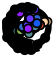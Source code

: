 <?xml version="1.0"?>
<!DOCTYPE ipe SYSTEM "ipe.dtd">
<ipe version="70218">
<ipestyle name="alpha-values">
<opacity name="255" value="1"/>
</ipestyle>
<ipestyle name="paper-size">
<layout paper="1000 1000" origin="0 0" frame="1000 1000"/>
</ipestyle>
<ipestyle name="marks">
<symbol name="mark/disk(sx)" transformations="translations">
<path fill="sym-stroke">
0.6 0 0 0.6 0 0 e
</path>
</symbol>
<symbol name="mark/fdisk(sfx)" transformations="translations">
<group>
<path fill="sym-fill">
0.5 0 0 0.5 0 0 e
</path>
<path fill="sym-stroke" fillrule="eofill">
0.6 0 0 0.6 0 0 e
0.4 0 0 0.4 0 0 e
</path>
</group>
</symbol>
</ipestyle>
<page>
<layer name="alpha"/>
<path layer="alpha" stroke="0" pen="2" opacity="255" stroke-opacity="opaque">
6.28434 0 0 6.28434 0 0 e
</path>
<path stroke="0" pen="2" opacity="255" stroke-opacity="opaque">
-8.46694 -3.8092 m
-8.92292 -4.01434 l
</path>
<path stroke="0" pen="2" opacity="255" stroke-opacity="opaque">
-8.46694 -3.8092 m
-8.92292 -4.01434 l
</path>
<path stroke="0" pen="2" opacity="255" stroke-opacity="opaque">
-8.46694 -3.8092 m
-8.92292 -4.01434 l
</path>
<path stroke="0" pen="2" opacity="255" stroke-opacity="opaque">
-3.20709 -5.75049 m
6.58434 0 0 6.58434 0 0 -3.02238 -5.84968 a
</path>
<path stroke="0" pen="2" opacity="255" stroke-opacity="opaque">
-2.88467 -5.58316 m
-3.02238 -5.84968 l
</path>
<path stroke="0" pen="2" opacity="255" stroke-opacity="opaque">
-3.06097 -5.48848 m
-3.20709 -5.75049 l
</path>
<path stroke="0" pen="2" opacity="255" stroke-opacity="opaque">
-8.46694 -3.8092 m
-8.92292 -4.01434 l
</path>
<path stroke="0" pen="2" opacity="255" stroke-opacity="opaque">
-3.54295 -5.90268 m
6.88434 0 0 6.88434 0 0 -3.25707 -6.06512 a
</path>
<path stroke="0" pen="2" opacity="255" stroke-opacity="opaque">
-3.23417 -5.38824 m
-3.54295 -5.90268 l
</path>
<path stroke="0" pen="2" opacity="255" stroke-opacity="opaque">
-3.11513 -5.80082 m
-3.25707 -6.06512 l
</path>
<path stroke="0" pen="2" opacity="255" stroke-opacity="opaque">
-8.46694 -3.8092 m
-8.92292 -4.01434 l
</path>
<path stroke="0" pen="2" opacity="255" stroke-opacity="opaque">
-8.46694 -3.8092 m
-8.92292 -4.01434 l
</path>
<path stroke="0" pen="2" opacity="255" stroke-opacity="opaque">
-8.46694 -3.8092 m
-8.92292 -4.01434 l
</path>
<path stroke="0" pen="2" opacity="255" stroke-opacity="opaque">
-0.131839 -6.58302 m
6.58434 0 0 6.58434 0 0 6.3242 1.83251 a
</path>
<path stroke="0" pen="2" opacity="255" stroke-opacity="opaque">
6.03605 1.74902 m
6.3242 1.83251 l
</path>
<path stroke="0" pen="2" opacity="255" stroke-opacity="opaque">
-0.125832 -6.28308 m
-0.131839 -6.58302 l
</path>
<path stroke="0" pen="2" opacity="255" stroke-opacity="opaque">
-8.46694 -3.8092 m
-8.92292 -4.01434 l
</path>
<path stroke="0" pen="2" opacity="255" stroke-opacity="opaque">
-8.46694 -3.8092 m
-8.92292 -4.01434 l
</path>
<path stroke="0" pen="2" opacity="255" stroke-opacity="opaque">
-8.46694 -3.8092 m
-8.92292 -4.01434 l
</path>
<path stroke="0" pen="2" opacity="255" stroke-opacity="opaque">
-1.24641 -6.46529 m
6.58434 0 0 6.58434 0 0 -1.04002 -6.50169 a
</path>
<path stroke="0" pen="2" opacity="255" stroke-opacity="opaque">
-0.99263 -6.20545 m
-1.04002 -6.50169 l
</path>
<path stroke="0" pen="2" opacity="255" stroke-opacity="opaque">
-1.18962 -6.17072 m
-1.24641 -6.46529 l
</path>
<path stroke="0" pen="2" opacity="255" stroke-opacity="opaque">
-8.46694 -3.8092 m
-8.92292 -4.01434 l
</path>
<path stroke="0" pen="2" opacity="255" stroke-opacity="opaque">
-1.19545 -6.77975 m
6.88434 0 0 6.88434 0 0 5.46216 -4.19034 a
</path>
<path stroke="0" pen="2" opacity="255" stroke-opacity="opaque">
5.22414 -4.00774 m
5.46216 -4.19034 l
</path>
<path stroke="0" pen="2" opacity="255" stroke-opacity="opaque">
-1.14336 -6.48431 m
-1.19545 -6.77975 l
</path>
<path stroke="0" pen="2" opacity="255" stroke-opacity="opaque">
-8.46694 -3.8092 m
-8.92292 -4.01434 l
</path>
<path stroke="0" pen="2" opacity="255" stroke-opacity="opaque">
-8.46694 -3.8092 m
-8.92292 -4.01434 l
</path>
<path stroke="0" pen="2" opacity="255" stroke-opacity="opaque">
-8.46694 -3.8092 m
-8.92292 -4.01434 l
</path>
<path stroke="0" pen="2" opacity="255" stroke-opacity="opaque">
-1.65519 -6.37291 m
6.58434 0 0 6.58434 0 0 -1.45148 -6.42236 a
</path>
<path stroke="0" pen="2" opacity="255" stroke-opacity="opaque">
-1.57977 -6.08254 m
-1.65519 -6.37291 l
</path>
<path stroke="0" pen="2" opacity="255" stroke-opacity="opaque">
-1.38535 -6.12974 m
-1.45148 -6.42236 l
</path>
<path stroke="0" pen="2" opacity="255" stroke-opacity="opaque">
-8.46694 -3.8092 m
-8.92292 -4.01434 l
</path>
<path stroke="0" pen="2" opacity="255" stroke-opacity="opaque">
-8.46694 -3.8092 m
-8.92292 -4.01434 l
</path>
<path stroke="0" pen="2" opacity="255" stroke-opacity="opaque">
-8.46694 -3.8092 m
-8.92292 -4.01434 l
</path>
<path stroke="0" pen="2" opacity="255" stroke-opacity="opaque">
-8.46694 -3.8092 m
-8.92292 -4.01434 l
</path>
<path stroke="0" pen="2" opacity="255" stroke-opacity="opaque">
-8.46694 -3.8092 m
-8.92292 -4.01434 l
</path>
<path stroke="0" pen="2" opacity="255" stroke-opacity="opaque">
-8.46694 -3.8092 m
-8.92292 -4.01434 l
</path>
<path stroke="0" pen="2" opacity="255" stroke-opacity="opaque">
-8.46694 -3.8092 m
-8.92292 -4.01434 l
</path>
<path stroke="0" pen="2" opacity="255" stroke-opacity="opaque">
-2.4511 -6.11111 m
6.58434 0 0 6.58434 0 0 -2.25537 -6.18602 a
</path>
<path stroke="0" pen="2" opacity="255" stroke-opacity="opaque">
-2.15261 -5.90417 m
-2.25537 -6.18602 l
</path>
<path stroke="0" pen="2" opacity="255" stroke-opacity="opaque">
-2.33942 -5.83267 m
-2.4511 -6.11111 l
</path>
<path stroke="0" pen="2" opacity="255" stroke-opacity="opaque">
-8.46694 -3.8092 m
-8.92292 -4.01434 l
</path>
<path stroke="0" pen="2" opacity="255" stroke-opacity="opaque">
-2.46077 -6.42953 m
6.88434 0 0 6.88434 0 0 -2.15106 -6.53966 a
</path>
<path stroke="0" pen="2" opacity="255" stroke-opacity="opaque">
-1.96359 -5.9697 m
-2.15106 -6.53966 l
</path>
<path stroke="0" pen="2" opacity="255" stroke-opacity="opaque">
-2.35353 -6.14935 m
-2.46077 -6.42953 l
</path>
<path stroke="0" pen="2" opacity="255" stroke-opacity="opaque">
-8.46694 -3.8092 m
-8.92292 -4.01434 l
</path>
<path stroke="0" pen="2" opacity="255" stroke-opacity="opaque">
-2.40709 -6.7691 m
7.18434 0 0 7.18434 0 0 -2.02638 -6.89264 a
</path>
<path stroke="0" pen="2" opacity="255" stroke-opacity="opaque">
-1.77253 -6.02919 m
-2.02638 -6.89264 l
</path>
<path stroke="0" pen="2" opacity="255" stroke-opacity="opaque">
-2.30657 -6.48644 m
-2.40709 -6.7691 l
</path>
<path stroke="0" pen="2" opacity="255" stroke-opacity="opaque">
-8.46694 -3.8092 m
-8.92292 -4.01434 l
</path>
<path stroke="0" pen="2" opacity="255" stroke-opacity="opaque">
-3.00573 -6.85427 m
7.48434 0 0 7.48434 0 0 -2.3102 -7.11887 a
</path>
<path stroke="0" pen="2" opacity="255" stroke-opacity="opaque">
-2.52381 -5.75529 m
-3.00573 -6.85427 l
</path>
<path stroke="0" pen="2" opacity="255" stroke-opacity="opaque">
-2.2176 -6.83352 m
-2.3102 -7.11887 l
</path>
<path stroke="0" pen="2" opacity="255" stroke-opacity="opaque">
-8.46694 -3.8092 m
-8.92292 -4.01434 l
</path>
<path stroke="0" pen="2" opacity="255" stroke-opacity="opaque">
-3.35142 -7.02595 m
7.78434 0 0 7.78434 0 0 -2.76793 -7.27561 a
</path>
<path stroke="0" pen="2" opacity="255" stroke-opacity="opaque">
-2.70562 -5.67209 m
-3.35142 -7.02595 l
</path>
<path stroke="0" pen="2" opacity="255" stroke-opacity="opaque">
-2.66126 -6.99522 m
-2.76793 -7.27561 l
</path>
<path stroke="0" pen="2" opacity="255" stroke-opacity="opaque">
-8.46694 -3.8092 m
-8.92292 -4.01434 l
</path>
<path stroke="0" pen="2" opacity="255" stroke-opacity="opaque">
-3.18023 -7.43254 m
8.08434 0 0 8.08434 0 0 -1.90745 -7.8561 a
</path>
<path stroke="0" pen="2" opacity="255" stroke-opacity="opaque">
-1.55353 -6.39845 m
-1.90745 -7.8561 l
</path>
<path stroke="0" pen="2" opacity="255" stroke-opacity="opaque">
-3.06222 -7.15673 m
-3.18023 -7.43254 l
</path>
<path stroke="0" pen="2" opacity="255" stroke-opacity="opaque">
-8.46694 -3.8092 m
-8.92292 -4.01434 l
</path>
<path stroke="0" pen="2" opacity="255" stroke-opacity="opaque">
-2.64737 -7.95542 m
8.38434 0 0 8.38434 0 0 3.03922 -7.81411 a
</path>
<path stroke="0" pen="2" opacity="255" stroke-opacity="opaque">
2.49549 -6.41613 m
3.03922 -7.81411 l
</path>
<path stroke="0" pen="2" opacity="255" stroke-opacity="opaque">
-2.55264 -7.67076 m
-2.64737 -7.95542 l
</path>
<path stroke="0" pen="2" opacity="255" stroke-opacity="opaque">
-8.46694 -3.8092 m
-8.92292 -4.01434 l
</path>
<path stroke="0" pen="2" opacity="255" stroke-opacity="opaque">
-4.29021 -7.55062 m
8.68434 0 0 8.68434 0 0 0.215731 -8.68166 a
</path>
<path stroke="0" pen="2" opacity="255" stroke-opacity="opaque">
-3.40098 -5.98561 m
-4.29021 -7.55062 l
</path>
<path stroke="0" pen="2" opacity="255" stroke-opacity="opaque">
0.208278 -8.38176 m
0.215731 -8.68166 l
</path>
<path stroke="0" pen="2" opacity="255" stroke-opacity="opaque">
-8.46694 -3.8092 m
-8.92292 -4.01434 l
</path>
<path stroke="0" pen="2" opacity="255" stroke-opacity="opaque">
-8.46694 -3.8092 m
-8.92292 -4.01434 l
</path>
<path stroke="0" pen="2" opacity="255" stroke-opacity="opaque">
-8.46694 -3.8092 m
-8.92292 -4.01434 l
</path>
<path stroke="0" pen="2" opacity="255" stroke-opacity="opaque">
-8.46694 -3.8092 m
-8.92292 -4.01434 l
</path>
<path stroke="0" pen="2" opacity="255" stroke-opacity="opaque">
-8.46694 -3.8092 m
-8.92292 -4.01434 l
</path>
<path stroke="0" pen="2" opacity="255" stroke-opacity="opaque">
-8.46694 -3.8092 m
-8.92292 -4.01434 l
</path>
<path stroke="0" pen="2" opacity="255" stroke-opacity="opaque">
-4.85404 -4.44881 m
6.58434 0 0 6.58434 0 0 -4.70754 -4.60355 a
</path>
<path stroke="0" pen="2" opacity="255" stroke-opacity="opaque">
-4.49305 -4.3938 m
-4.70754 -4.60355 l
</path>
<path stroke="0" pen="2" opacity="255" stroke-opacity="opaque">
-4.63288 -4.24611 m
-4.85404 -4.44881 l
</path>
<path stroke="0" pen="2" opacity="255" stroke-opacity="opaque">
-8.46694 -3.8092 m
-8.92292 -4.01434 l
</path>
<path stroke="0" pen="2" opacity="255" stroke-opacity="opaque">
-4.99927 -4.73302 m
6.88434 0 0 6.88434 0 0 -4.76433 -4.96944 a
</path>
<path stroke="0" pen="2" opacity="255" stroke-opacity="opaque">
-4.3491 -4.53633 m
-4.76433 -4.96944 l
</path>
<path stroke="0" pen="2" opacity="255" stroke-opacity="opaque">
-4.78141 -4.52677 m
-4.99927 -4.73302 l
</path>
<path stroke="0" pen="2" opacity="255" stroke-opacity="opaque">
-8.46694 -3.8092 m
-8.92292 -4.01434 l
</path>
<path stroke="0" pen="2" opacity="255" stroke-opacity="opaque">
-5.45141 -4.67941 m
7.18434 0 0 7.18434 0 0 -5.09603 -5.06412 a
</path>
<path stroke="0" pen="2" opacity="255" stroke-opacity="opaque">
-4.7685 -4.09321 m
-5.45141 -4.67941 l
</path>
<path stroke="0" pen="2" opacity="255" stroke-opacity="opaque">
-4.88323 -4.85265 m
-5.09603 -5.06412 l
</path>
<path stroke="0" pen="2" opacity="255" stroke-opacity="opaque">
-8.46694 -3.8092 m
-8.92292 -4.01434 l
</path>
<path stroke="0" pen="2" opacity="255" stroke-opacity="opaque">
-8.46694 -3.8092 m
-8.92292 -4.01434 l
</path>
<path stroke="0" pen="2" opacity="255" stroke-opacity="opaque">
-8.46694 -3.8092 m
-8.92292 -4.01434 l
</path>
<path stroke="0" pen="2" opacity="255" stroke-opacity="opaque">
-4.40171 -4.89679 m
6.58434 0 0 6.58434 0 0 -4.24253 -5.03533 a
</path>
<path stroke="0" pen="2" opacity="255" stroke-opacity="opaque">
-4.04923 -4.8059 m
-4.24253 -5.03533 l
</path>
<path stroke="0" pen="2" opacity="255" stroke-opacity="opaque">
-4.20115 -4.67368 m
-4.40171 -4.89679 l
</path>
<path stroke="0" pen="2" opacity="255" stroke-opacity="opaque">
-8.46694 -3.8092 m
-8.92292 -4.01434 l
</path>
<path stroke="0" pen="2" opacity="255" stroke-opacity="opaque">
-8.46694 -3.8092 m
-8.92292 -4.01434 l
</path>
<path stroke="0" pen="2" opacity="255" stroke-opacity="opaque">
-8.46694 -3.8092 m
-8.92292 -4.01434 l
</path>
<path stroke="0" pen="2" opacity="255" stroke-opacity="opaque">
-3.74118 -5.41822 m
6.58434 0 0 6.58434 0 0 -3.56656 -5.53473 a
</path>
<path stroke="0" pen="2" opacity="255" stroke-opacity="opaque">
-3.57072 -5.17136 m
-3.74118 -5.41822 l
</path>
<path stroke="0" pen="2" opacity="255" stroke-opacity="opaque">
-3.40406 -5.28255 m
-3.56656 -5.53473 l
</path>
<path stroke="0" pen="2" opacity="255" stroke-opacity="opaque">
-8.46694 -3.8092 m
-8.92292 -4.01434 l
</path>
<path stroke="0" pen="2" opacity="255" stroke-opacity="opaque">
-8.46694 -3.8092 m
-8.92292 -4.01434 l
</path>
<path stroke="0" pen="2" opacity="255" stroke-opacity="opaque">
-8.46694 -3.8092 m
-8.92292 -4.01434 l
</path>
<path stroke="0" pen="2" opacity="255" stroke-opacity="opaque">
-4.07927 -5.16847 m
6.58434 0 0 6.58434 0 0 -3.91207 -5.29616 a
</path>
<path stroke="0" pen="2" opacity="255" stroke-opacity="opaque">
-3.89341 -4.93298 m
-4.07927 -5.16847 l
</path>
<path stroke="0" pen="2" opacity="255" stroke-opacity="opaque">
-3.73383 -5.05485 m
-3.91207 -5.29616 l
</path>
<path stroke="0" pen="2" opacity="255" stroke-opacity="opaque">
-8.46694 -3.8092 m
-8.92292 -4.01434 l
</path>
<path stroke="0" pen="2" opacity="255" stroke-opacity="opaque">
-4.17826 -5.47141 m
6.88434 0 0 6.88434 0 0 -3.82083 -5.72673 a
</path>
<path stroke="0" pen="2" opacity="255" stroke-opacity="opaque">
-3.65433 -5.47717 m
-3.82083 -5.72673 l
</path>
<path stroke="0" pen="2" opacity="255" stroke-opacity="opaque">
-3.99618 -5.23298 m
-4.17826 -5.47141 l
</path>
<path stroke="0" pen="2" opacity="255" stroke-opacity="opaque">
-8.46694 -3.8092 m
-8.92292 -4.01434 l
</path>
<path stroke="0" pen="2" opacity="255" stroke-opacity="opaque">
-4.71658 -5.41929 m
7.18434 0 0 7.18434 0 0 -4.17596 -5.84604 a
</path>
<path stroke="0" pen="2" opacity="255" stroke-opacity="opaque">
-4.32267 -4.9667 m
-4.71658 -5.41929 l
</path>
<path stroke="0" pen="2" opacity="255" stroke-opacity="opaque">
-4.00158 -5.60192 m
-4.17596 -5.84604 l
</path>
<path stroke="0" pen="2" opacity="255" stroke-opacity="opaque">
-8.46694 -3.8092 m
-8.92292 -4.01434 l
</path>
<path stroke="0" pen="2" opacity="255" stroke-opacity="opaque">
-5.49759 -5.07857 m
7.48434 0 0 7.48434 0 0 -4.63726 -5.87462 a
</path>
<path stroke="0" pen="2" opacity="255" stroke-opacity="opaque">
-5.27723 -4.875 m
-5.49759 -5.07857 l
</path>
<path stroke="0" pen="2" opacity="255" stroke-opacity="opaque">
-4.45139 -5.63914 m
-4.63726 -5.87462 l
</path>
<path stroke="0" pen="2" opacity="255" stroke-opacity="opaque">
-8.46694 -3.8092 m
-8.92292 -4.01434 l
</path>
<path stroke="0" pen="2" opacity="255" stroke-opacity="opaque">
-6.06941 -4.87425 m
7.78434 0 0 7.78434 0 0 -5.28678 -5.71366 a
</path>
<path stroke="0" pen="2" opacity="255" stroke-opacity="opaque">
-4.89987 -3.93501 m
-6.06941 -4.87425 l
</path>
<path stroke="0" pen="2" opacity="255" stroke-opacity="opaque">
-5.08303 -5.49346 m
-5.28678 -5.71366 l
</path>
<path stroke="0" pen="2" opacity="255" stroke-opacity="opaque">
-8.46694 -3.8092 m
-8.92292 -4.01434 l
</path>
<path stroke="0" pen="2" opacity="255" stroke-opacity="opaque">
-6.57128 -6.12672 m
8.98434 0 0 8.98434 0 0 -2.18731 -8.71402 a
</path>
<path stroke="0" pen="2" opacity="255" stroke-opacity="opaque">
-2.11427 -8.42304 m
-2.18731 -8.71402 l
</path>
<path stroke="0" pen="2" opacity="255" stroke-opacity="opaque">
-5.69359 -5.3084 m
-6.57128 -6.12672 l
</path>
<path stroke="0" pen="2" opacity="255" stroke-opacity="opaque">
-8.46694 -3.8092 m
-8.92292 -4.01434 l
</path>
<path stroke="0" pen="2" opacity="255" stroke-opacity="opaque">
-8.46694 -3.8092 m
-8.92292 -4.01434 l
</path>
<path stroke="0" pen="2" opacity="255" stroke-opacity="opaque">
-8.46694 -3.8092 m
-8.92292 -4.01434 l
</path>
<path stroke="0" pen="2" opacity="255" stroke-opacity="opaque">
-6.25322 -2.06176 m
6.58434 0 0 6.58434 0 0 -6.16447 -2.31362 a
</path>
<path stroke="0" pen="2" opacity="255" stroke-opacity="opaque">
-5.9683 -1.96782 m
-6.25322 -2.06176 l
</path>
<path stroke="0" pen="2" opacity="255" stroke-opacity="opaque">
-5.8836 -2.2082 m
-6.16447 -2.31362 l
</path>
<path stroke="0" pen="2" opacity="255" stroke-opacity="opaque">
-8.46694 -3.8092 m
-8.92292 -4.01434 l
</path>
<path stroke="0" pen="2" opacity="255" stroke-opacity="opaque">
-8.46694 -3.8092 m
-8.92292 -4.01434 l
</path>
<path stroke="0" pen="2" opacity="255" stroke-opacity="opaque">
-6.62228 -1.88136 m
6.88434 0 0 6.88434 0 0 -6.49307 -2.28784 a
</path>
<path stroke="0" pen="2" opacity="255" stroke-opacity="opaque">
-6.21012 -2.18814 m
-6.49307 -2.28784 l
</path>
<path stroke="0" pen="2" opacity="255" stroke-opacity="opaque">
-6.04512 -1.71739 m
-6.62228 -1.88136 l
</path>
<path stroke="0" pen="2" opacity="255" stroke-opacity="opaque">
-8.46694 -3.8092 m
-8.92292 -4.01434 l
</path>
<path stroke="0" pen="2" opacity="255" stroke-opacity="opaque">
-8.46694 -3.8092 m
-8.92292 -4.01434 l
</path>
<path stroke="0" pen="2" opacity="255" stroke-opacity="opaque">
-6.84673 -2.17649 m
7.18434 0 0 7.18434 0 0 -6.6217 -2.7871 a
</path>
<path stroke="0" pen="2" opacity="255" stroke-opacity="opaque">
-6.56083 -2.0856 m
-6.84673 -2.17649 l
</path>
<path stroke="0" pen="2" opacity="255" stroke-opacity="opaque">
-5.79218 -2.43795 m
-6.6217 -2.7871 l
</path>
<path stroke="0" pen="2" opacity="255" stroke-opacity="opaque">
-8.46694 -3.8092 m
-8.92292 -4.01434 l
</path>
<path stroke="0" pen="2" opacity="255" stroke-opacity="opaque">
-8.46694 -3.8092 m
-8.92292 -4.01434 l
</path>
<path stroke="0" pen="2" opacity="255" stroke-opacity="opaque">
-8.46694 -3.8092 m
-8.92292 -4.01434 l
</path>
<path stroke="0" pen="2" opacity="255" stroke-opacity="opaque">
-6.46451 -1.25046 m
6.58434 0 0 6.58434 0 0 -6.4043 -1.52923 a
</path>
<path stroke="0" pen="2" opacity="255" stroke-opacity="opaque">
-6.1125 -1.45955 m
-6.4043 -1.52923 l
</path>
<path stroke="0" pen="2" opacity="255" stroke-opacity="opaque">
-6.16997 -1.19348 m
-6.46451 -1.25046 l
</path>
<path stroke="0" pen="2" opacity="255" stroke-opacity="opaque">
-8.46694 -3.8092 m
-8.92292 -4.01434 l
</path>
<path stroke="0" pen="2" opacity="255" stroke-opacity="opaque">
-7.31563 -1.58019 m
7.48434 0 0 7.48434 0 0 -7.02262 -2.58808 a
</path>
<path stroke="0" pen="2" opacity="255" stroke-opacity="opaque">
-6.74113 -2.48434 m
-7.02262 -2.58808 l
</path>
<path stroke="0" pen="2" opacity="255" stroke-opacity="opaque">
-6.43591 -1.39017 m
-7.31563 -1.58019 l
</path>
<path stroke="0" pen="2" opacity="255" stroke-opacity="opaque">
-8.46694 -3.8092 m
-8.92292 -4.01434 l
</path>
<path stroke="0" pen="2" opacity="255" stroke-opacity="opaque">
-8.46694 -3.8092 m
-8.92292 -4.01434 l
</path>
<path stroke="0" pen="2" opacity="255" stroke-opacity="opaque">
-7.47489 -2.17302 m
7.78434 0 0 7.78434 0 0 -7.0565 -3.28661 a
</path>
<path stroke="0" pen="2" opacity="255" stroke-opacity="opaque">
-7.18681 -2.08928 m
-7.47489 -2.17302 l
</path>
<path stroke="0" pen="2" opacity="255" stroke-opacity="opaque">
-5.69675 -2.6533 m
-7.0565 -3.28661 l
</path>
<path stroke="0" pen="2" opacity="255" stroke-opacity="opaque">
-8.46694 -3.8092 m
-8.92292 -4.01434 l
</path>
<path stroke="0" pen="2" opacity="255" stroke-opacity="opaque">
-8.46694 -3.8092 m
-8.92292 -4.01434 l
</path>
<path stroke="0" pen="2" opacity="255" stroke-opacity="opaque">
-8.46694 -3.8092 m
-8.92292 -4.01434 l
</path>
<path stroke="0" pen="2" opacity="255" stroke-opacity="opaque">
-8.46694 -3.8092 m
-8.92292 -4.01434 l
</path>
<path stroke="0" pen="2" opacity="255" stroke-opacity="opaque">
-8.46694 -3.8092 m
-8.92292 -4.01434 l
</path>
<path stroke="0" pen="2" opacity="255" stroke-opacity="opaque">
-5.75449 -3.19992 m
6.58434 0 0 6.58434 0 0 -5.63931 -3.39879 a
</path>
<path stroke="0" pen="2" opacity="255" stroke-opacity="opaque">
-5.38237 -3.24393 m
-5.63931 -3.39879 l
</path>
<path stroke="0" pen="2" opacity="255" stroke-opacity="opaque">
-5.4923 -3.05412 m
-5.75449 -3.19992 l
</path>
<path stroke="0" pen="2" opacity="255" stroke-opacity="opaque">
-8.46694 -3.8092 m
-8.92292 -4.01434 l
</path>
<path stroke="0" pen="2" opacity="255" stroke-opacity="opaque">
-8.46694 -3.8092 m
-8.92292 -4.01434 l
</path>
<path stroke="0" pen="2" opacity="255" stroke-opacity="opaque">
-8.46694 -3.8092 m
-8.92292 -4.01434 l
</path>
<path stroke="0" pen="2" opacity="255" stroke-opacity="opaque">
-5.51964 -3.58987 m
6.58434 0 0 6.58434 0 0 -5.39549 -3.77389 a
</path>
<path stroke="0" pen="2" opacity="255" stroke-opacity="opaque">
-5.14966 -3.60194 m
-5.39549 -3.77389 l
</path>
<path stroke="0" pen="2" opacity="255" stroke-opacity="opaque">
-5.26815 -3.4263 m
-5.51964 -3.58987 l
</path>
<path stroke="0" pen="2" opacity="255" stroke-opacity="opaque">
-8.46694 -3.8092 m
-8.92292 -4.01434 l
</path>
<path stroke="0" pen="2" opacity="255" stroke-opacity="opaque">
-5.95737 -3.4502 m
6.88434 0 0 6.88434 0 0 -5.70704 -3.85018 a
</path>
<path stroke="0" pen="2" opacity="255" stroke-opacity="opaque">
-5.69777 -3.29985 m
-5.95737 -3.4502 l
</path>
<path stroke="0" pen="2" opacity="255" stroke-opacity="opaque">
-5.45834 -3.6824 m
-5.70704 -3.85018 l
</path>
<path stroke="0" pen="2" opacity="255" stroke-opacity="opaque">
-8.46694 -3.8092 m
-8.92292 -4.01434 l
</path>
<path stroke="0" pen="2" opacity="255" stroke-opacity="opaque">
-6.08993 -3.8115 m
7.18434 0 0 7.18434 0 0 -5.7468 -4.3115 a
</path>
<path stroke="0" pen="2" opacity="255" stroke-opacity="opaque">
-5.02689 -3.77139 m
-5.7468 -4.3115 l
</path>
<path stroke="0" pen="2" opacity="255" stroke-opacity="opaque">
-5.83563 -3.65234 m
-6.08993 -3.8115 l
</path>
<path stroke="0" pen="2" opacity="255" stroke-opacity="opaque">
-8.46694 -3.8092 m
-8.92292 -4.01434 l
</path>
<path stroke="0" pen="2" opacity="255" stroke-opacity="opaque">
-6.66609 -3.40274 m
7.48434 0 0 7.48434 0 0 -6.171 -4.23487 a
</path>
<path stroke="0" pen="2" opacity="255" stroke-opacity="opaque">
-5.59728 -2.85716 m
-6.66609 -3.40274 l
</path>
<path stroke="0" pen="2" opacity="255" stroke-opacity="opaque">
-5.92365 -4.06512 m
-6.171 -4.23487 l
</path>
<path stroke="0" pen="2" opacity="255" stroke-opacity="opaque">
-8.46694 -3.8092 m
-8.92292 -4.01434 l
</path>
<path stroke="0" pen="2" opacity="255" stroke-opacity="opaque">
-7.56783 -2.84333 m
8.08434 0 0 8.08434 0 0 -6.94765 -4.13361 a
</path>
<path stroke="0" pen="2" opacity="255" stroke-opacity="opaque">
-7.287 -2.73782 m
-7.56783 -2.84333 l
</path>
<path stroke="0" pen="2" opacity="255" stroke-opacity="opaque">
-6.43202 -3.82682 m
-6.94765 -4.13361 l
</path>
<path stroke="0" pen="2" opacity="255" stroke-opacity="opaque">
-8.46694 -3.8092 m
-8.92292 -4.01434 l
</path>
<path stroke="0" pen="2" opacity="255" stroke-opacity="opaque">
-8.46694 -3.8092 m
-8.92292 -4.01434 l
</path>
<path stroke="0" pen="2" opacity="255" stroke-opacity="opaque">
-8.46694 -3.8092 m
-8.92292 -4.01434 l
</path>
<path stroke="0" pen="2" opacity="255" stroke-opacity="opaque">
-4.96195 4.32812 m
6.58434 0 0 6.58434 0 0 -5.17937 4.06543 a
</path>
<path stroke="0" pen="2" opacity="255" stroke-opacity="opaque">
-4.73587 4.13092 m
-4.96195 4.32812 l
</path>
<path stroke="0" pen="2" opacity="255" stroke-opacity="opaque">
-4.94338 3.8802 m
-5.17937 4.06543 l
</path>
<path stroke="0" pen="2" opacity="255" stroke-opacity="opaque">
-8.46694 -3.8092 m
-8.92292 -4.01434 l
</path>
<path stroke="0" pen="2" opacity="255" stroke-opacity="opaque">
-8.46694 -3.8092 m
-8.92292 -4.01434 l
</path>
<path stroke="0" pen="2" opacity="255" stroke-opacity="opaque">
-8.46694 -3.8092 m
-8.92292 -4.01434 l
</path>
<path stroke="0" pen="2" opacity="255" stroke-opacity="opaque">
-4.44323 4.85914 m
6.58434 0 0 6.58434 0 0 -4.72871 4.5818 a
</path>
<path stroke="0" pen="2" opacity="255" stroke-opacity="opaque">
-4.51325 4.37304 m
-4.72871 4.5818 l
</path>
<path stroke="0" pen="2" opacity="255" stroke-opacity="opaque">
-4.24078 4.63775 m
-4.44323 4.85914 l
</path>
<path stroke="0" pen="2" opacity="255" stroke-opacity="opaque">
-8.46694 -3.8092 m
-8.92292 -4.01434 l
</path>
<path stroke="0" pen="2" opacity="255" stroke-opacity="opaque">
-4.79711 4.93781 m
6.88434 0 0 6.88434 0 0 -5.30347 4.38947 a
</path>
<path stroke="0" pen="2" opacity="255" stroke-opacity="opaque">
-5.07236 4.19819 m
-5.30347 4.38947 l
</path>
<path stroke="0" pen="2" opacity="255" stroke-opacity="opaque">
-4.58806 4.72263 m
-4.79711 4.93781 l
</path>
<path stroke="0" pen="2" opacity="255" stroke-opacity="opaque">
-8.46694 -3.8092 m
-8.92292 -4.01434 l
</path>
<path stroke="0" pen="2" opacity="255" stroke-opacity="opaque">
-8.46694 -3.8092 m
-8.92292 -4.01434 l
</path>
<path stroke="0" pen="2" opacity="255" stroke-opacity="opaque">
-8.46694 -3.8092 m
-8.92292 -4.01434 l
</path>
<path stroke="0" pen="2" opacity="255" stroke-opacity="opaque">
-8.46694 -3.8092 m
-8.92292 -4.01434 l
</path>
<path stroke="0" pen="2" opacity="255" stroke-opacity="opaque">
-5.78591 3.14274 m
6.58434 0 0 6.58434 0 0 -5.93866 2.84358 a
</path>
<path stroke="0" pen="2" opacity="255" stroke-opacity="opaque">
-5.52229 2.99955 m
-5.78591 3.14274 l
</path>
<path stroke="0" pen="2" opacity="255" stroke-opacity="opaque">
-5.66808 2.71401 m
-5.93866 2.84358 l
</path>
<path stroke="0" pen="2" opacity="255" stroke-opacity="opaque">
-8.46694 -3.8092 m
-8.92292 -4.01434 l
</path>
<path stroke="0" pen="2" opacity="255" stroke-opacity="opaque">
-5.87296 3.59201 m
6.88434 0 0 6.88434 0 0 -6.13138 3.13055 a
</path>
<path stroke="0" pen="2" opacity="255" stroke-opacity="opaque">
-5.3611 3.27896 m
-5.87296 3.59201 l
</path>
<path stroke="0" pen="2" opacity="255" stroke-opacity="opaque">
-5.86419 2.99413 m
-6.13138 3.13055 l
</path>
<path stroke="0" pen="2" opacity="255" stroke-opacity="opaque">
-8.46694 -3.8092 m
-8.92292 -4.01434 l
</path>
<path stroke="0" pen="2" opacity="255" stroke-opacity="opaque">
-8.46694 -3.8092 m
-8.92292 -4.01434 l
</path>
<path stroke="0" pen="2" opacity="255" stroke-opacity="opaque">
-5.90964 4.08546 m
7.18434 0 0 7.18434 0 0 -6.26835 3.51035 a
</path>
<path stroke="0" pen="2" opacity="255" stroke-opacity="opaque">
-6.0066 3.36377 m
-6.26835 3.51035 l
</path>
<path stroke="0" pen="2" opacity="255" stroke-opacity="opaque">
-5.16932 3.57366 m
-5.90964 4.08546 l
</path>
<path stroke="0" pen="2" opacity="255" stroke-opacity="opaque">
-8.46694 -3.8092 m
-8.92292 -4.01434 l
</path>
<path stroke="0" pen="2" opacity="255" stroke-opacity="opaque">
-8.46694 -3.8092 m
-8.92292 -4.01434 l
</path>
<path stroke="0" pen="2" opacity="255" stroke-opacity="opaque">
-8.46694 -3.8092 m
-8.92292 -4.01434 l
</path>
<path stroke="0" pen="2" opacity="255" stroke-opacity="opaque">
-6.09813 2.48323 m
6.58434 0 0 6.58434 0 0 -6.23293 2.12231 a
</path>
<path stroke="0" pen="2" opacity="255" stroke-opacity="opaque">
-5.82028 2.37009 m
-6.09813 2.48323 l
</path>
<path stroke="0" pen="2" opacity="255" stroke-opacity="opaque">
-5.94894 2.02561 m
-6.23293 2.12231 l
</path>
<path stroke="0" pen="2" opacity="255" stroke-opacity="opaque">
-8.46694 -3.8092 m
-8.92292 -4.01434 l
</path>
<path stroke="0" pen="2" opacity="255" stroke-opacity="opaque">
-6.35032 3.9609 m
7.48434 0 0 7.48434 0 0 -7.01128 2.61865 a
</path>
<path stroke="0" pen="2" opacity="255" stroke-opacity="opaque">
-6.09578 3.80214 m
-6.35032 3.9609 l
</path>
<path stroke="0" pen="2" opacity="255" stroke-opacity="opaque">
-6.16817 2.30375 m
-7.01128 2.61865 l
</path>
<path stroke="0" pen="2" opacity="255" stroke-opacity="opaque">
-8.46694 -3.8092 m
-8.92292 -4.01434 l
</path>
<path stroke="0" pen="2" opacity="255" stroke-opacity="opaque">
-8.46694 -3.8092 m
-8.92292 -4.01434 l
</path>
<path stroke="0" pen="2" opacity="255" stroke-opacity="opaque">
-8.46694 -3.8092 m
-8.92292 -4.01434 l
</path>
<path stroke="0" pen="2" opacity="255" stroke-opacity="opaque">
-6.57134 -0.413516 m
6.58434 0 0 6.58434 0 0 -6.54811 -0.689821 a
</path>
<path stroke="0" pen="2" opacity="255" stroke-opacity="opaque">
-6.24976 -0.658391 m
-6.54811 -0.689821 l
</path>
<path stroke="0" pen="2" opacity="255" stroke-opacity="opaque">
-6.27194 -0.394675 m
-6.57134 -0.413516 l
</path>
<path stroke="0" pen="2" opacity="255" stroke-opacity="opaque">
-8.46694 -3.8092 m
-8.92292 -4.01434 l
</path>
<path stroke="0" pen="2" opacity="255" stroke-opacity="opaque">
-8.46694 -3.8092 m
-8.92292 -4.01434 l
</path>
<path stroke="0" pen="2" opacity="255" stroke-opacity="opaque">
-6.86013 -0.576932 m
6.88434 0 0 6.88434 0 0 -6.8095 -1.01239 a
</path>
<path stroke="0" pen="2" opacity="255" stroke-opacity="opaque">
-6.56118 -0.551791 m
-6.86013 -0.576932 l
</path>
<path stroke="0" pen="2" opacity="255" stroke-opacity="opaque">
-6.21602 -0.924157 m
-6.8095 -1.01239 l
</path>
<path stroke="0" pen="2" opacity="255" stroke-opacity="opaque">
-8.46694 -3.8092 m
-8.92292 -4.01434 l
</path>
<path stroke="0" pen="2" opacity="255" stroke-opacity="opaque">
-8.46694 -3.8092 m
-8.92292 -4.01434 l
</path>
<path stroke="0" pen="2" opacity="255" stroke-opacity="opaque">
-7.18358 -0.104752 m
7.18434 0 0 7.18434 0 0 -7.13627 -0.829711 a
</path>
<path stroke="0" pen="2" opacity="255" stroke-opacity="opaque">
-6.83828 -0.795064 m
-7.13627 -0.829711 l
</path>
<path stroke="0" pen="2" opacity="255" stroke-opacity="opaque">
-6.28367 -0.0916297 m
-7.18358 -0.104752 l
</path>
<path stroke="0" pen="2" opacity="255" stroke-opacity="opaque">
-8.46694 -3.8092 m
-8.92292 -4.01434 l
</path>
<path stroke="0" pen="2" opacity="255" stroke-opacity="opaque">
-8.46694 -3.8092 m
-8.92292 -4.01434 l
</path>
<path stroke="0" pen="2" opacity="255" stroke-opacity="opaque">
-8.46694 -3.8092 m
-8.92292 -4.01434 l
</path>
<path stroke="0" pen="2" opacity="255" stroke-opacity="opaque">
-8.46694 -3.8092 m
-8.92292 -4.01434 l
</path>
<path stroke="0" pen="2" opacity="255" stroke-opacity="opaque">
-6.49245 1.09623 m
6.58434 0 0 6.58434 0 0 -6.55293 0.642353 a
</path>
<path stroke="0" pen="2" opacity="255" stroke-opacity="opaque">
-6.25437 0.613086 m
-6.55293 0.642353 l
</path>
<path stroke="0" pen="2" opacity="255" stroke-opacity="opaque">
-6.19663 1.04628 m
-6.49245 1.09623 l
</path>
<path stroke="0" pen="2" opacity="255" stroke-opacity="opaque">
-8.46694 -3.8092 m
-8.92292 -4.01434 l
</path>
<path stroke="0" pen="2" opacity="255" stroke-opacity="opaque">
-8.46694 -3.8092 m
-8.92292 -4.01434 l
</path>
<path stroke="0" pen="2" opacity="255" stroke-opacity="opaque">
-6.82401 0.909449 m
6.88434 0 0 6.88434 0 0 -6.87785 0.298836 a
</path>
<path stroke="0" pen="2" opacity="255" stroke-opacity="opaque">
-6.52664 0.869818 m
-6.82401 0.909449 l
</path>
<path stroke="0" pen="2" opacity="255" stroke-opacity="opaque">
-6.27842 0.272792 m
-6.87785 0.298836 l
</path>
<path stroke="0" pen="2" opacity="255" stroke-opacity="opaque">
-8.46694 -3.8092 m
-8.92292 -4.01434 l
</path>
<path stroke="0" pen="2" opacity="255" stroke-opacity="opaque">
-6.97139 1.73623 m
7.18434 0 0 7.18434 0 0 -7.15657 0.631095 a
</path>
<path stroke="0" pen="2" opacity="255" stroke-opacity="opaque">
-6.09807 1.51872 m
-6.97139 1.73623 l
</path>
<path stroke="0" pen="2" opacity="255" stroke-opacity="opaque">
-6.85773 0.604742 m
-7.15657 0.631095 l
</path>
<path stroke="0" pen="2" opacity="255" stroke-opacity="opaque">
-8.46694 -3.8092 m
-8.92292 -4.01434 l
</path>
<path stroke="0" pen="2" opacity="255" stroke-opacity="opaque">
-7.38143 1.23685 m
7.48434 0 0 7.48434 0 0 -7.46846 -0.487365 a
</path>
<path stroke="0" pen="2" opacity="255" stroke-opacity="opaque">
-7.16909 -0.46783 m
-7.46846 -0.487365 l
</path>
<path stroke="0" pen="2" opacity="255" stroke-opacity="opaque">
-7.08556 1.18728 m
-7.38143 1.23685 l
</path>
<path stroke="0" pen="2" opacity="255" stroke-opacity="opaque">
-8.46694 -3.8092 m
-8.92292 -4.01434 l
</path>
<path stroke="0" pen="2" opacity="255" stroke-opacity="opaque">
-6.98357 3.43886 m
7.78434 0 0 7.78434 0 0 -7.77445 0.392384 a
</path>
<path stroke="0" pen="2" opacity="255" stroke-opacity="opaque">
-6.71443 3.30633 m
-6.98357 3.43886 l
</path>
<path stroke="0" pen="2" opacity="255" stroke-opacity="opaque">
-7.47483 0.377262 m
-7.77445 0.392384 l
</path>
<path stroke="0" pen="2" opacity="255" stroke-opacity="opaque">
-8.46694 -3.8092 m
-8.92292 -4.01434 l
</path>
<path stroke="0" pen="2" opacity="255" stroke-opacity="opaque">
-5.93933 5.48461 m
8.08434 0 0 8.08434 0 0 -7.82496 2.0314 a
</path>
<path stroke="0" pen="2" opacity="255" stroke-opacity="opaque">
-5.05772 4.6705 m
-5.93933 5.48461 l
</path>
<path stroke="0" pen="2" opacity="255" stroke-opacity="opaque">
-7.53459 1.95601 m
-7.82496 2.0314 l
</path>
<path stroke="0" pen="2" opacity="255" stroke-opacity="opaque">
-8.46694 -3.8092 m
-8.92292 -4.01434 l
</path>
<path stroke="0" pen="2" opacity="255" stroke-opacity="opaque">
-8.46694 -3.8092 m
-8.92292 -4.01434 l
</path>
<path stroke="0" pen="2" opacity="255" stroke-opacity="opaque">
-8.46694 -3.8092 m
-8.92292 -4.01434 l
</path>
<path stroke="0" pen="2" opacity="255" stroke-opacity="opaque">
-1.1396 6.48497 m
6.58434 0 0 6.58434 0 0 -2.28291 6.17591 a
</path>
<path stroke="0" pen="2" opacity="255" stroke-opacity="opaque">
-2.1789 5.89452 m
-2.28291 6.17591 l
</path>
<path stroke="0" pen="2" opacity="255" stroke-opacity="opaque">
-1.08767 6.1895 m
-1.1396 6.48497 l
</path>
<path stroke="0" pen="2" opacity="255" stroke-opacity="opaque">
-8.46694 -3.8092 m
-8.92292 -4.01434 l
</path>
<path stroke="0" pen="2" opacity="255" stroke-opacity="opaque">
-8.46694 -3.8092 m
-8.92292 -4.01434 l
</path>
<path stroke="0" pen="2" opacity="255" stroke-opacity="opaque">
-8.46694 -3.8092 m
-8.92292 -4.01434 l
</path>
<path stroke="0" pen="2" opacity="255" stroke-opacity="opaque">
-2.81445 5.95251 m
6.58434 0 0 6.58434 0 0 -3.26303 5.71893 a
</path>
<path stroke="0" pen="2" opacity="255" stroke-opacity="opaque">
-3.11436 5.45836 m
-3.26303 5.71893 l
</path>
<path stroke="0" pen="2" opacity="255" stroke-opacity="opaque">
-2.68622 5.6813 m
-2.81445 5.95251 l
</path>
<path stroke="0" pen="2" opacity="255" stroke-opacity="opaque">
-8.46694 -3.8092 m
-8.92292 -4.01434 l
</path>
<path stroke="0" pen="2" opacity="255" stroke-opacity="opaque">
-1.79651 6.64581 m
6.88434 0 0 6.88434 0 0 -3.17954 6.10612 a
</path>
<path stroke="0" pen="2" opacity="255" stroke-opacity="opaque">
-1.71822 6.3562 m
-1.79651 6.64581 l
</path>
<path stroke="0" pen="2" opacity="255" stroke-opacity="opaque">
-3.04098 5.84003 m
-3.17954 6.10612 l
</path>
<path stroke="0" pen="2" opacity="255" stroke-opacity="opaque">
-8.46694 -3.8092 m
-8.92292 -4.01434 l
</path>
<path stroke="0" pen="2" opacity="255" stroke-opacity="opaque">
-8.46694 -3.8092 m
-8.92292 -4.01434 l
</path>
<path stroke="0" pen="2" opacity="255" stroke-opacity="opaque">
-8.46694 -3.8092 m
-8.92292 -4.01434 l
</path>
<path stroke="0" pen="2" opacity="255" stroke-opacity="opaque">
1.48337 6.41508 m
6.58434 0 0 6.58434 0 0 -0.467393 6.56773 a
</path>
<path stroke="0" pen="2" opacity="255" stroke-opacity="opaque">
-0.446097 6.26849 m
-0.467393 6.56773 l
</path>
<path stroke="0" pen="2" opacity="255" stroke-opacity="opaque">
1.41578 6.12279 m
1.48337 6.41508 l
</path>
<path stroke="0" pen="2" opacity="255" stroke-opacity="opaque">
-8.46694 -3.8092 m
-8.92292 -4.01434 l
</path>
<path stroke="0" pen="2" opacity="255" stroke-opacity="opaque">
0.560499 7.16245 m
7.18434 0 0 7.18434 0 0 -2.61167 6.69283 a
</path>
<path stroke="0" pen="2" opacity="255" stroke-opacity="opaque">
-2.50261 6.41335 m
-2.61167 6.69283 l
</path>
<path stroke="0" pen="2" opacity="255" stroke-opacity="opaque">
0.513689 6.56427 m
0.560499 7.16245 l
</path>
<path stroke="0" pen="2" opacity="255" stroke-opacity="opaque">
-8.46694 -3.8092 m
-8.92292 -4.01434 l
</path>
<path stroke="0" pen="2" opacity="255" stroke-opacity="opaque">
-8.46694 -3.8092 m
-8.92292 -4.01434 l
</path>
<path stroke="0" pen="2" opacity="255" stroke-opacity="opaque">
-1.09606 7.40365 m
7.48434 0 0 7.48434 0 0 -4.61926 5.88879 a
</path>
<path stroke="0" pen="2" opacity="255" stroke-opacity="opaque">
-1.05212 7.10689 m
-1.09606 7.40365 l
</path>
<path stroke="0" pen="2" opacity="255" stroke-opacity="opaque">
-3.87863 4.94461 m
-4.61926 5.88879 l
</path>
<path stroke="0" pen="2" opacity="255" stroke-opacity="opaque">
-8.46694 -3.8092 m
-8.92292 -4.01434 l
</path>
<path stroke="0" pen="2" opacity="255" stroke-opacity="opaque">
-3.31184 7.70253 m
8.38434 0 0 8.38434 0 0 -7.35873 4.01824 a
</path>
<path stroke="0" pen="2" opacity="255" stroke-opacity="opaque">
-7.09543 3.87447 m
-7.35873 4.01824 l
</path>
<path stroke="0" pen="2" opacity="255" stroke-opacity="opaque">
-2.95634 6.87572 m
-3.31184 7.70253 l
</path>
<path stroke="0" pen="2" opacity="255" stroke-opacity="opaque">
-8.46694 -3.8092 m
-8.92292 -4.01434 l
</path>
<path stroke="0" pen="2" opacity="255" stroke-opacity="opaque">
-5.84632 6.42171 m
8.68434 0 0 8.68434 0 0 -7.82713 -3.76215 a
</path>
<path stroke="0" pen="2" opacity="255" stroke-opacity="opaque">
-7.28636 -3.50222 m
-7.82713 -3.76215 l
</path>
<path stroke="0" pen="2" opacity="255" stroke-opacity="opaque">
-5.64435 6.19988 m
-5.84632 6.42171 l
</path>
<path stroke="0" pen="2" opacity="255" stroke-opacity="opaque">
-8.46694 -3.8092 m
-8.92292 -4.01434 l
</path>
<path stroke="0" pen="2" opacity="255" stroke-opacity="opaque">
-9.11355 1.77264 m
9.28434 0 0 9.28434 0 0 -4.71885 -7.99571 a
</path>
<path stroke="0" pen="2" opacity="255" stroke-opacity="opaque">
-4.56637 -7.73735 m
-4.71885 -7.99571 l
</path>
<path stroke="0" pen="2" opacity="255" stroke-opacity="opaque">
-8.52459 1.65808 m
-9.11355 1.77264 l
</path>
<path stroke="0" pen="2" opacity="255" stroke-opacity="opaque">
-8.46694 -3.8092 m
-8.92292 -4.01434 l
</path>
<use name="mark/fdisk(sfx)" pos="-3.23417 -5.38824" size="normal" fill="1 0.576 0.705"/>
<use name="mark/fdisk(sfx)" pos="-2.88467 -5.58316" size="normal" fill="1 0.588 0.682"/>
<use name="mark/fdisk(sfx)" pos="-3.06097 -5.48848" size="normal" fill="1 0.592 0.67"/>
<use name="mark/fdisk(sfx)" pos="-3.11513 -5.80082" size="normal" fill="0"/>
<use name="mark/fdisk(sfx)" pos="-3.40098 -5.98561" size="normal" fill="0"/>
<use name="mark/fdisk(sfx)" pos="6.03605 1.74902" size="normal" fill="1 0.823 0.631"/>
<use name="mark/fdisk(sfx)" pos="-0.125832 -6.28308" size="normal" fill="1 0.827 0.635"/>
<use name="mark/fdisk(sfx)" pos="5.22414 -4.00774" size="normal" fill="0"/>
<use name="mark/fdisk(sfx)" pos="-0.99263 -6.20545" size="normal" fill="1 0.843 0.639"/>
<use name="mark/fdisk(sfx)" pos="-1.18962 -6.17072" size="normal" fill="1 0.85 0.639"/>
<use name="mark/fdisk(sfx)" pos="-1.14336 -6.48431" size="normal" fill="0"/>
<use name="mark/fdisk(sfx)" pos="2.49549 -6.41613" size="normal" fill="0"/>
<use name="mark/fdisk(sfx)" pos="-1.57977 -6.08254" size="normal" fill="1 0.941 0.647"/>
<use name="mark/fdisk(sfx)" pos="-1.38535 -6.12974" size="normal" fill="1 0.949 0.639"/>
<use name="mark/fdisk(sfx)" pos="-1.55353 -6.39845" size="normal" fill="0"/>
<use name="mark/fdisk(sfx)" pos="-2.70562 -5.67209" size="normal" fill="0.945 1 0.003"/>
<use name="mark/fdisk(sfx)" pos="-2.52381 -5.75529" size="normal" fill="0.827 1 0.011"/>
<use name="mark/fdisk(sfx)" pos="-1.77253 -6.02919" size="normal" fill="0.733 0.996 0.015"/>
<use name="mark/fdisk(sfx)" pos="-1.96359 -5.9697" size="normal" fill="0.65 0.996 0.015"/>
<use name="mark/fdisk(sfx)" pos="-2.15261 -5.90417" size="normal" fill="0.588 1 0.011"/>
<use name="mark/fdisk(sfx)" pos="-2.33942 -5.83267" size="normal" fill="0.552 1 0.007"/>
<use name="mark/fdisk(sfx)" pos="-2.35353 -6.14935" size="normal" fill="0"/>
<use name="mark/fdisk(sfx)" pos="-2.30657 -6.48644" size="normal" fill="0"/>
<use name="mark/fdisk(sfx)" pos="-2.2176 -6.83352" size="normal" fill="0"/>
<use name="mark/fdisk(sfx)" pos="-2.66126 -6.99522" size="normal" fill="0"/>
<use name="mark/fdisk(sfx)" pos="-3.06222 -7.15673" size="normal" fill="0"/>
<use name="mark/fdisk(sfx)" pos="-2.55264 -7.67076" size="normal" fill="0"/>
<use name="mark/fdisk(sfx)" pos="0.208278 -8.38176" size="normal" fill="0"/>
<use name="mark/fdisk(sfx)" pos="-2.11427 -8.42304" size="normal" fill="0"/>
<use name="mark/fdisk(sfx)" pos="-4.89987 -3.93501" size="normal" fill="0.305 0.827 0.764"/>
<use name="mark/fdisk(sfx)" pos="-4.7685 -4.09321" size="normal" fill="0.321 0.772 0.784"/>
<use name="mark/fdisk(sfx)" pos="-4.3491 -4.53633" size="normal" fill="0.313 0.756 0.792"/>
<use name="mark/fdisk(sfx)" pos="-4.49305 -4.3938" size="normal" fill="0.305 0.749 0.796"/>
<use name="mark/fdisk(sfx)" pos="-4.63288 -4.24611" size="normal" fill="0.301 0.745 0.8"/>
<use name="mark/fdisk(sfx)" pos="-4.78141 -4.52677" size="normal" fill="0"/>
<use name="mark/fdisk(sfx)" pos="-4.88323 -4.85265" size="normal" fill="0"/>
<use name="mark/fdisk(sfx)" pos="-5.27723 -4.875" size="normal" fill="0"/>
<use name="mark/fdisk(sfx)" pos="-4.04923 -4.8059" size="normal" fill="0.282 0.721 0.811"/>
<use name="mark/fdisk(sfx)" pos="-4.20115 -4.67368" size="normal" fill="0.278 0.713 0.811"/>
<use name="mark/fdisk(sfx)" pos="-4.32267 -4.9667" size="normal" fill="0"/>
<use name="mark/fdisk(sfx)" pos="-3.57072 -5.17136" size="normal" fill="0.266 0.701 0.823"/>
<use name="mark/fdisk(sfx)" pos="-3.40406 -5.28255" size="normal" fill="0.262 0.694 0.827"/>
<use name="mark/fdisk(sfx)" pos="-3.65433 -5.47717" size="normal" fill="0"/>
<use name="mark/fdisk(sfx)" pos="-3.89341 -4.93298" size="normal" fill="0.25 0.686 0.835"/>
<use name="mark/fdisk(sfx)" pos="-3.73383 -5.05485" size="normal" fill="0.247 0.682 0.843"/>
<use name="mark/fdisk(sfx)" pos="-3.99618 -5.23298" size="normal" fill="0"/>
<use name="mark/fdisk(sfx)" pos="-4.00158 -5.60192" size="normal" fill="0"/>
<use name="mark/fdisk(sfx)" pos="-4.45139 -5.63914" size="normal" fill="0"/>
<use name="mark/fdisk(sfx)" pos="-5.08303 -5.49346" size="normal" fill="0"/>
<use name="mark/fdisk(sfx)" pos="-5.69359 -5.3084" size="normal" fill="0"/>
<use name="mark/fdisk(sfx)" pos="-4.56637 -7.73735" size="normal" fill="0"/>
<use name="mark/fdisk(sfx)" pos="-5.9683 -1.96782" size="normal" fill="1 0.349 1"/>
<use name="mark/fdisk(sfx)" pos="-5.8836 -2.2082" size="normal" fill="1 0.36 0.996"/>
<use name="mark/fdisk(sfx)" pos="-6.21012 -2.18814" size="normal" fill="0"/>
<use name="mark/fdisk(sfx)" pos="-6.04512 -1.71739" size="normal" fill="1 0.38 0.972"/>
<use name="mark/fdisk(sfx)" pos="-6.56083 -2.0856" size="normal" fill="0"/>
<use name="mark/fdisk(sfx)" pos="-5.79218 -2.43795" size="normal" fill="1 0.407 0.937"/>
<use name="mark/fdisk(sfx)" pos="-6.74113 -2.48434" size="normal" fill="0"/>
<use name="mark/fdisk(sfx)" pos="-6.1125 -1.45955" size="normal" fill="1 0.439 0.898"/>
<use name="mark/fdisk(sfx)" pos="-6.16997 -1.19348" size="normal" fill="1 0.447 0.886"/>
<use name="mark/fdisk(sfx)" pos="-6.43591 -1.39017" size="normal" fill="0"/>
<use name="mark/fdisk(sfx)" pos="-7.18681 -2.08928" size="normal" fill="0"/>
<use name="mark/fdisk(sfx)" pos="-5.69675 -2.6533" size="normal" fill="1 0.498 0.823"/>
<use name="mark/fdisk(sfx)" pos="-7.287 -2.73782" size="normal" fill="0"/>
<use name="mark/fdisk(sfx)" pos="-5.59728 -2.85716" size="normal" fill="1 0.564 0.729"/>
<use name="mark/fdisk(sfx)" pos="-5.02689 -3.77139" size="normal" fill="1 0.207 0.392"/>
<use name="mark/fdisk(sfx)" pos="-5.38237 -3.24393" size="normal" fill="1 0.227 0.278"/>
<use name="mark/fdisk(sfx)" pos="-5.4923 -3.05412" size="normal" fill="1 0.243 0.227"/>
<use name="mark/fdisk(sfx)" pos="-5.69777 -3.29985" size="normal" fill="0"/>
<use name="mark/fdisk(sfx)" pos="-5.14966 -3.60194" size="normal" fill="1 0.317 0.188"/>
<use name="mark/fdisk(sfx)" pos="-5.26815 -3.4263" size="normal" fill="1 0.341 0.164"/>
<use name="mark/fdisk(sfx)" pos="-5.45834 -3.6824" size="normal" fill="0"/>
<use name="mark/fdisk(sfx)" pos="-5.83563 -3.65234" size="normal" fill="0"/>
<use name="mark/fdisk(sfx)" pos="-5.92365 -4.06512" size="normal" fill="0"/>
<use name="mark/fdisk(sfx)" pos="-6.43202 -3.82682" size="normal" fill="0"/>
<use name="mark/fdisk(sfx)" pos="-7.28636 -3.50222" size="normal" fill="0"/>
<use name="mark/fdisk(sfx)" pos="-4.73587 4.13092" size="normal" fill="0.576 0.713 0.329"/>
<use name="mark/fdisk(sfx)" pos="-4.94338 3.8802" size="normal" fill="0.56 0.713 0.329"/>
<use name="mark/fdisk(sfx)" pos="-5.07236 4.19819" size="normal" fill="0"/>
<use name="mark/fdisk(sfx)" pos="-4.51325 4.37304" size="normal" fill="0.533 0.709 0.325"/>
<use name="mark/fdisk(sfx)" pos="-4.24078 4.63775" size="normal" fill="0.517 0.709 0.321"/>
<use name="mark/fdisk(sfx)" pos="-4.58806 4.72263" size="normal" fill="0"/>
<use name="mark/fdisk(sfx)" pos="-5.05772 4.6705" size="normal" fill="0"/>
<use name="mark/fdisk(sfx)" pos="-5.3611 3.27896" size="normal" fill="0.325 0.666 0.482"/>
<use name="mark/fdisk(sfx)" pos="-5.52229 2.99955" size="normal" fill="0.325 0.658 0.498"/>
<use name="mark/fdisk(sfx)" pos="-5.66808 2.71401" size="normal" fill="0.329 0.654 0.505"/>
<use name="mark/fdisk(sfx)" pos="-5.86419 2.99413" size="normal" fill="0"/>
<use name="mark/fdisk(sfx)" pos="-6.0066 3.36377" size="normal" fill="0"/>
<use name="mark/fdisk(sfx)" pos="-5.16932 3.57366" size="normal" fill="0.329 0.643 0.521"/>
<use name="mark/fdisk(sfx)" pos="-6.09578 3.80214" size="normal" fill="0"/>
<use name="mark/fdisk(sfx)" pos="-5.82028 2.37009" size="normal" fill="0.333 0.627 0.537"/>
<use name="mark/fdisk(sfx)" pos="-5.94894 2.02561" size="normal" fill="0.333 0.623 0.537"/>
<use name="mark/fdisk(sfx)" pos="-6.16817 2.30375" size="normal" fill="0"/>
<use name="mark/fdisk(sfx)" pos="-6.71443 3.30633" size="normal" fill="0"/>
<use name="mark/fdisk(sfx)" pos="-6.24976 -0.658391" size="normal" fill="0.337 0.592 0.552"/>
<use name="mark/fdisk(sfx)" pos="-6.27194 -0.394675" size="normal" fill="0.337 0.588 0.556"/>
<use name="mark/fdisk(sfx)" pos="-6.56118 -0.551791" size="normal" fill="0"/>
<use name="mark/fdisk(sfx)" pos="-6.21602 -0.924157" size="normal" fill="0.337 0.58 0.556"/>
<use name="mark/fdisk(sfx)" pos="-6.83828 -0.795064" size="normal" fill="0"/>
<use name="mark/fdisk(sfx)" pos="-6.28367 -0.0916297" size="normal" fill="0.337 0.568 0.56"/>
<use name="mark/fdisk(sfx)" pos="-7.16909 -0.46783" size="normal" fill="0"/>
<use name="mark/fdisk(sfx)" pos="-6.09807 1.51872" size="normal" fill="0.333 0.556 0.56"/>
<use name="mark/fdisk(sfx)" pos="-6.25437 0.613086" size="normal" fill="0.329 0.545 0.564"/>
<use name="mark/fdisk(sfx)" pos="-6.19663 1.04628" size="normal" fill="0.325 0.545 0.564"/>
<use name="mark/fdisk(sfx)" pos="-6.52664 0.869818" size="normal" fill="0"/>
<use name="mark/fdisk(sfx)" pos="-6.27842 0.272792" size="normal" fill="0.321 0.537 0.564"/>
<use name="mark/fdisk(sfx)" pos="-6.85773 0.604742" size="normal" fill="0"/>
<use name="mark/fdisk(sfx)" pos="-7.08556 1.18728" size="normal" fill="0"/>
<use name="mark/fdisk(sfx)" pos="-7.47483 0.377262" size="normal" fill="0"/>
<use name="mark/fdisk(sfx)" pos="-7.53459 1.95601" size="normal" fill="0"/>
<use name="mark/fdisk(sfx)" pos="-7.09543 3.87447" size="normal" fill="0"/>
<use name="mark/fdisk(sfx)" pos="-2.1789 5.89452" size="normal" fill="0.203 0.411 0.768"/>
<use name="mark/fdisk(sfx)" pos="-1.08767 6.1895" size="normal" fill="0.184 0.4 0.807"/>
<use name="mark/fdisk(sfx)" pos="-1.71822 6.3562" size="normal" fill="0"/>
<use name="mark/fdisk(sfx)" pos="-3.11436 5.45836" size="normal" fill="0.09 0.36 0.945"/>
<use name="mark/fdisk(sfx)" pos="-2.68622 5.6813" size="normal" fill="0.09 0.329 1"/>
<use name="mark/fdisk(sfx)" pos="-3.04098 5.84003" size="normal" fill="0"/>
<use name="mark/fdisk(sfx)" pos="-2.50261 6.41335" size="normal" fill="0"/>
<use name="mark/fdisk(sfx)" pos="-0.446097 6.26849" size="normal" fill="0.333 0.235 1"/>
<use name="mark/fdisk(sfx)" pos="1.41578 6.12279" size="normal" fill="0.396 0.219 1"/>
<use name="mark/fdisk(sfx)" pos="0.513689 6.56427" size="normal" fill="0"/>
<use name="mark/fdisk(sfx)" pos="-1.05212 7.10689" size="normal" fill="0"/>
<use name="mark/fdisk(sfx)" pos="-3.87863 4.94461" size="normal" fill="0.584 0.125 1"/>
<use name="mark/fdisk(sfx)" pos="-2.95634 6.87572" size="normal" fill="0"/>
<use name="mark/fdisk(sfx)" pos="-5.64435 6.19988" size="normal" fill="0"/>
<use name="mark/fdisk(sfx)" pos="-8.52459 1.65808" size="normal" fill="0"/>
<use name="mark/fdisk(sfx)" pos="-8.46694 -3.8092" size="normal" fill="0"/>
<use name="mark/fdisk(sfx)" pos="-0.659794 1.13789" size="normal" fill="1 0.576 0.705"/>
<use name="mark/fdisk(sfx)" pos="2.26289 1.41881" size="normal" fill="1 0.588 0.682"/>
<use name="mark/fdisk(sfx)" pos="-3.23711 -0.0296392" size="normal" fill="1 0.592 0.67"/>
<use name="mark/fdisk(sfx)" pos="5 1.71005" size="normal" fill="1 0.823 0.631"/>
<use name="mark/fdisk(sfx)" pos="-1.45619 -0.934278" size="normal" fill="1 0.827 0.635"/>
<use name="mark/fdisk(sfx)" pos="-5 -1.71005" size="normal" fill="1 0.843 0.639"/>
<use name="mark/fdisk(sfx)" pos="-2.63402 -0.867268" size="normal" fill="1 0.85 0.639"/>
<use name="mark/fdisk(sfx)" pos="-3.16237 -0.918814" size="normal" fill="1 0.941 0.647"/>
<use name="mark/fdisk(sfx)" pos="1.78608 -0.158505" size="normal" fill="1 0.949 0.639"/>
<use name="mark/fdisk(sfx)" pos="-4.8866 -1.71263" size="normal" fill="0.945 1 0.003"/>
<use name="mark/fdisk(sfx)" pos="-3.01804 -1.10438" size="normal" fill="0.827 1 0.011"/>
<use name="mark/fdisk(sfx)" pos="1.37887 -0.460052" size="normal" fill="0.733 0.996 0.015"/>
<use name="mark/fdisk(sfx)" pos="-3.53866 -1.88273" size="normal" fill="0.65 0.996 0.015"/>
<use name="mark/fdisk(sfx)" pos="-3.61856 -1.80026" size="normal" fill="0.588 1 0.011"/>
<use name="mark/fdisk(sfx)" pos="-3.01546 0.0373711" size="normal" fill="0.552 1 0.007"/>
<use name="mark/fdisk(sfx)" pos="-4.0232 -1.52706" size="normal" fill="0.321 0.772 0.784"/>
<use name="mark/fdisk(sfx)" pos="0.0773196 -1.61211" size="normal" fill="0.313 0.756 0.792"/>
<use name="mark/fdisk(sfx)" pos="-4.91237 -1.59149" size="normal" fill="0.305 0.749 0.796"/>
<use name="mark/fdisk(sfx)" pos="-3.28866 0.0425258" size="normal" fill="0.301 0.745 0.8"/>
<use name="mark/fdisk(sfx)" pos="-3.40206 0.0786082" size="normal" fill="0.282 0.721 0.811"/>
<use name="mark/fdisk(sfx)" pos="-3.30412 0.173969" size="normal" fill="0.278 0.713 0.811"/>
<use name="mark/fdisk(sfx)" pos="-0.734536 0.302835" size="normal" fill="0.266 0.701 0.823"/>
<use name="mark/fdisk(sfx)" pos="2.11856 1.47809" size="normal" fill="0.262 0.694 0.827"/>
<use name="mark/fdisk(sfx)" pos="-3.58247 -1.71263" size="normal" fill="0.25 0.686 0.835"/>
<use name="mark/fdisk(sfx)" pos="1.83505 0.122423" size="normal" fill="0.247 0.682 0.843"/>
<use name="mark/fdisk(sfx)" pos="-1.4433 0.380155" size="normal" fill="0.305 0.827 0.764"/>
<use name="mark/fdisk(sfx)" pos="-2.94845 0.119845" size="normal" fill="1 0.349 1"/>
<use name="mark/fdisk(sfx)" pos="-3.20876 -1.31314" size="normal" fill="1 0.36 0.996"/>
<use name="mark/fdisk(sfx)" pos="-0.940722 0.80799" size="normal" fill="1 0.38 0.972"/>
<use name="mark/fdisk(sfx)" pos="1.60567 -0.284794" size="normal" fill="1 0.407 0.937"/>
<use name="mark/fdisk(sfx)" pos="-0.654639 0.408505" size="normal" fill="1 0.439 0.898"/>
<use name="mark/fdisk(sfx)" pos="-0.626289 2.87758" size="normal" fill="1 0.447 0.886"/>
<use name="mark/fdisk(sfx)" pos="3.30155 0.743557" size="normal" fill="1 0.498 0.823"/>
<use name="mark/fdisk(sfx)" pos="-1.27577 1.05026" size="normal" fill="1 0.564 0.729"/>
<use name="mark/fdisk(sfx)" pos="2.15464 1.34665" size="normal" fill="1 0.207 0.392"/>
<use name="mark/fdisk(sfx)" pos="1.41495 -0.259021" size="normal" fill="1 0.227 0.278"/>
<use name="mark/fdisk(sfx)" pos="-4.06443 -1.63789" size="normal" fill="1 0.243 0.227"/>
<use name="mark/fdisk(sfx)" pos="3.28608 0.619845" size="normal" fill="1 0.317 0.188"/>
<use name="mark/fdisk(sfx)" pos="3.39691 0.529639" size="normal" fill="1 0.341 0.164"/>
<use name="mark/fdisk(sfx)" pos="-0.489691 2.44459" size="normal" fill="0.576 0.713 0.329"/>
<use name="mark/fdisk(sfx)" pos="1.49485 -0.148196" size="normal" fill="0.56 0.713 0.329"/>
<use name="mark/fdisk(sfx)" pos="-3.64948 -1.47036" size="normal" fill="0.533 0.709 0.325"/>
<use name="mark/fdisk(sfx)" pos="-2.1701 -0.820876" size="normal" fill="0.517 0.709 0.321"/>
<use name="mark/fdisk(sfx)" pos="-2.64175 0.176546" size="normal" fill="0.325 0.666 0.482"/>
<use name="mark/fdisk(sfx)" pos="-0.541237 2.95747" size="normal" fill="0.325 0.658 0.498"/>
<use name="mark/fdisk(sfx)" pos="1.70361 -0.287371" size="normal" fill="0.329 0.654 0.505"/>
<use name="mark/fdisk(sfx)" pos="-1.23969 0.341495" size="normal" fill="0.329 0.643 0.521"/>
<use name="mark/fdisk(sfx)" pos="-1.09021 0.841495" size="normal" fill="0.333 0.627 0.537"/>
<use name="mark/fdisk(sfx)" pos="2.20619 0.516753" size="normal" fill="0.333 0.623 0.537"/>
<use name="mark/fdisk(sfx)" pos="2.51289 0.988402" size="normal" fill="0.337 0.592 0.552"/>
<use name="mark/fdisk(sfx)" pos="-1.3299 0.408505" size="normal" fill="0.337 0.588 0.556"/>
<use name="mark/fdisk(sfx)" pos="1.01289 0.51933" size="normal" fill="0.337 0.58 0.556"/>
<use name="mark/fdisk(sfx)" pos="-1.15206 -0.774485" size="normal" fill="0.337 0.568 0.56"/>
<use name="mark/fdisk(sfx)" pos="-3.19588 0.135309" size="normal" fill="0.333 0.556 0.56"/>
<use name="mark/fdisk(sfx)" pos="-0.554124 -2.47036" size="normal" fill="0.329 0.545 0.564"/>
<use name="mark/fdisk(sfx)" pos="-3.08247 -0.0760309" size="normal" fill="0.325 0.545 0.564"/>
<use name="mark/fdisk(sfx)" pos="1.60567 -0.0476804" size="normal" fill="0.321 0.537 0.564"/>
<use name="mark/fdisk(sfx)" pos="-2.91495 -0.0631443" size="normal" fill="0.203 0.411 0.768"/>
<use name="mark/fdisk(sfx)" pos="2.30155 2.97294" size="normal" fill="0.184 0.4 0.807"/>
<use name="mark/fdisk(sfx)" pos="2.25515 1.24356" size="normal" fill="0.09 0.36 0.945"/>
<use name="mark/fdisk(sfx)" pos="-1.17268 0.993557" size="normal" fill="0.09 0.329 1"/>
<use name="mark/fdisk(sfx)" pos="-1.22938 0.454897" size="normal" fill="0.333 0.235 1"/>
<use name="mark/fdisk(sfx)" pos="-0.237113 2.89046" size="normal" fill="0.396 0.219 1"/>
<use name="mark/fdisk(sfx)" pos="-0.891753 -0.684278" size="normal" fill="0.584 0.125 1"/>
</page>
</ipe>

